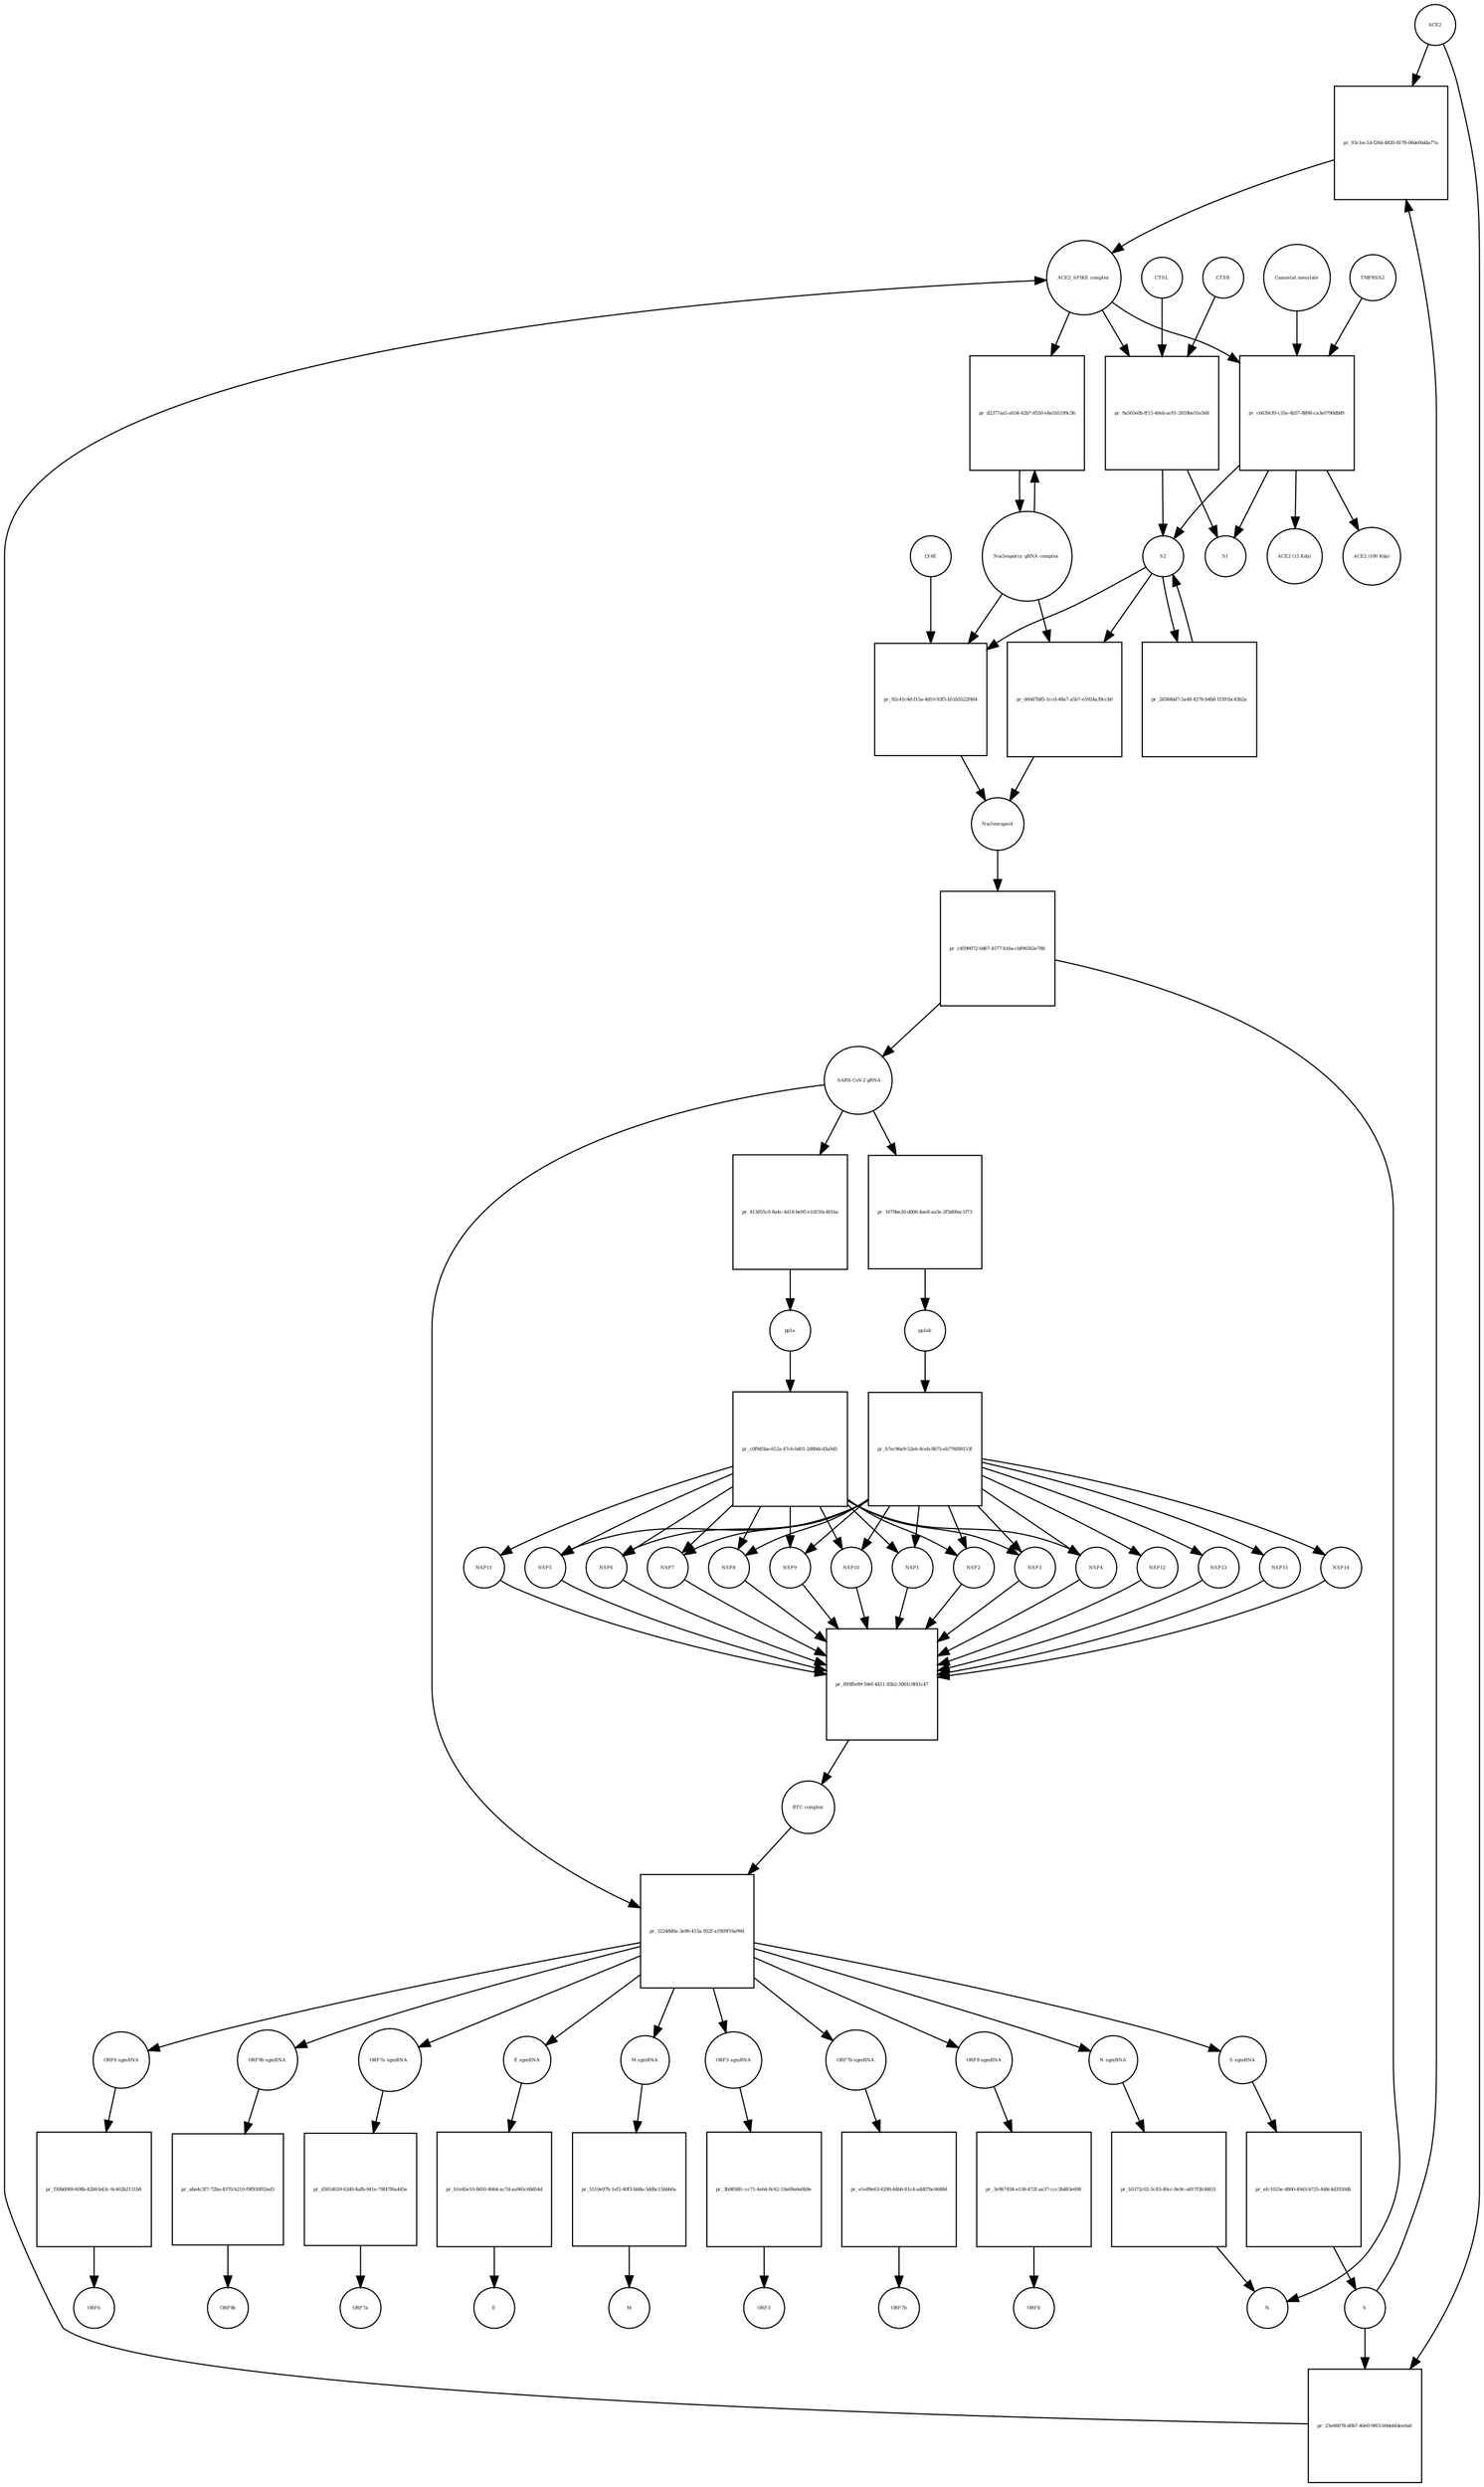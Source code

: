 strict digraph  {
ACE2 [annotation="", bipartite=0, cls=macromolecule, fontsize=4, label=ACE2, shape=circle];
"pr_93c1ec1d-f26d-4820-8178-06def6dda77a" [annotation="", bipartite=1, cls=process, fontsize=4, label="pr_93c1ec1d-f26d-4820-8178-06def6dda77a", shape=square];
"ACE2_SPIKE complex" [annotation="", bipartite=0, cls=complex, fontsize=4, label="ACE2_SPIKE complex", shape=circle];
S [annotation="", bipartite=0, cls=macromolecule, fontsize=4, label=S, shape=circle];
"Nucleoporin_gRNA complex " [annotation="", bipartite=0, cls=complex, fontsize=4, label="Nucleoporin_gRNA complex ", shape=circle];
"pr_d2377aa5-a034-42b7-8550-e8a1b5199c5b" [annotation="", bipartite=1, cls=process, fontsize=4, label="pr_d2377aa5-a034-42b7-8550-e8a1b5199c5b", shape=square];
"pr_9a565e0b-ff15-40eb-ac01-2659be51e568" [annotation="", bipartite=1, cls=process, fontsize=4, label="pr_9a565e0b-ff15-40eb-ac01-2659be51e568", shape=square];
S2 [annotation="", bipartite=0, cls=macromolecule, fontsize=4, label=S2, shape=circle];
CTSB [annotation="", bipartite=0, cls=macromolecule, fontsize=4, label=CTSB, shape=circle];
CTSL [annotation="", bipartite=0, cls=macromolecule, fontsize=4, label=CTSL, shape=circle];
S1 [annotation="", bipartite=0, cls=macromolecule, fontsize=4, label=S1, shape=circle];
"pr_c6639cf0-c35e-4b57-8898-ca3e0790db89" [annotation="", bipartite=1, cls=process, fontsize=4, label="pr_c6639cf0-c35e-4b57-8898-ca3e0790db89", shape=square];
TMPRSS2 [annotation="", bipartite=0, cls=macromolecule, fontsize=4, label=TMPRSS2, shape=circle];
"Camostat mesylate" [annotation="urn_miriam_pubchem.compound_2536", bipartite=0, cls="simple chemical", fontsize=4, label="Camostat mesylate", shape=circle];
"ACE2 (15 Kda)" [annotation="", bipartite=0, cls=macromolecule, fontsize=4, label="ACE2 (15 Kda)", shape=circle];
"ACE2 (100 Kda)" [annotation="", bipartite=0, cls=macromolecule, fontsize=4, label="ACE2 (100 Kda)", shape=circle];
"pr_23e66076-d0b7-40e0-9f63-b9debfdee0a6" [annotation="", bipartite=1, cls=process, fontsize=4, label="pr_23e66076-d0b7-40e0-9f63-b9debfdee0a6", shape=square];
"pr_92c41c4d-f15a-4d10-93f5-b51b5522f464" [annotation="", bipartite=1, cls=process, fontsize=4, label="pr_92c41c4d-f15a-4d10-93f5-b51b5522f464", shape=square];
Nucleocapsid [annotation="", bipartite=0, cls=complex, fontsize=4, label=Nucleocapsid, shape=circle];
LY6E [annotation="", bipartite=0, cls=macromolecule, fontsize=4, label=LY6E, shape=circle];
"pr_28384bd7-5a48-4278-b4b8-1f391bc43b2a" [annotation="", bipartite=1, cls=process, fontsize=4, label="pr_28384bd7-5a48-4278-b4b8-1f391bc43b2a", shape=square];
"pr_d60d7b85-1ccd-48a7-a5b7-e5924a39ccb0" [annotation="", bipartite=1, cls=process, fontsize=4, label="pr_d60d7b85-1ccd-48a7-a5b7-e5924a39ccb0", shape=square];
" SARS-CoV-2 gRNA" [annotation="", bipartite=0, cls="nucleic acid feature", fontsize=4, label=" SARS-CoV-2 gRNA", shape=circle];
"pr_1679be20-d006-4ae8-aa3e-2f5d00ac1f73" [annotation="", bipartite=1, cls=process, fontsize=4, label="pr_1679be20-d006-4ae8-aa3e-2f5d00ac1f73", shape=square];
pp1ab [annotation="", bipartite=0, cls=macromolecule, fontsize=4, label=pp1ab, shape=circle];
"pr_c8599072-0d67-4577-b16a-cbf06562e788" [annotation="", bipartite=1, cls=process, fontsize=4, label="pr_c8599072-0d67-4577-b16a-cbf06562e788", shape=square];
N [annotation="", bipartite=0, cls=macromolecule, fontsize=4, label=N, shape=circle];
"pr_32248d0a-3e96-415a-932f-a1909f16e99d" [annotation="", bipartite=1, cls=process, fontsize=4, label="pr_32248d0a-3e96-415a-932f-a1909f16e99d", shape=square];
"ORF7a sgmRNA_" [annotation="", bipartite=0, cls="nucleic acid feature", fontsize=4, label="ORF7a sgmRNA_", shape=circle];
"RTC complex" [annotation="", bipartite=0, cls=complex, fontsize=4, label="RTC complex", shape=circle];
"S sgmRNA" [annotation="", bipartite=0, cls="nucleic acid feature", fontsize=4, label="S sgmRNA", shape=circle];
"E sgmRNA" [annotation="", bipartite=0, cls="nucleic acid feature", fontsize=4, label="E sgmRNA", shape=circle];
"M sgmRNA" [annotation="", bipartite=0, cls="nucleic acid feature", fontsize=4, label="M sgmRNA", shape=circle];
"ORF3 sgmRNA" [annotation="", bipartite=0, cls="nucleic acid feature", fontsize=4, label="ORF3 sgmRNA", shape=circle];
"ORF7b sgmRNA" [annotation="", bipartite=0, cls="nucleic acid feature", fontsize=4, label="ORF7b sgmRNA", shape=circle];
"ORF8 sgmRNA" [annotation="", bipartite=0, cls="nucleic acid feature", fontsize=4, label="ORF8 sgmRNA", shape=circle];
"ORF6 sgmRNA" [annotation="", bipartite=0, cls="nucleic acid feature", fontsize=4, label="ORF6 sgmRNA", shape=circle];
"ORF9b sgmRNA" [annotation="", bipartite=0, cls="nucleic acid feature", fontsize=4, label="ORF9b sgmRNA", shape=circle];
"N sgmRNA" [annotation="", bipartite=0, cls="nucleic acid feature", fontsize=4, label="N sgmRNA", shape=circle];
"pr_efc1025e-4800-4943-b725-448c4d3550db" [annotation="", bipartite=1, cls=process, fontsize=4, label="pr_efc1025e-4800-4943-b725-448c4d3550db", shape=square];
"pr_b1e45e10-8650-4664-ac7d-aa965c68d54d" [annotation="", bipartite=1, cls=process, fontsize=4, label="pr_b1e45e10-8650-4664-ac7d-aa965c68d54d", shape=square];
E [annotation="", bipartite=0, cls=macromolecule, fontsize=4, label=E, shape=circle];
"pr_5510e97b-1ef2-40f3-bb8a-5ddbc15bbb0a" [annotation="", bipartite=1, cls=process, fontsize=4, label="pr_5510e97b-1ef2-40f3-bb8a-5ddbc15bbb0a", shape=square];
M [annotation="", bipartite=0, cls=macromolecule, fontsize=4, label=M, shape=circle];
"pr_b5372c02-5c83-40cc-8e9c-a817f3b36831" [annotation="", bipartite=1, cls=process, fontsize=4, label="pr_b5372c02-5c83-40cc-8e9c-a817f3b36831", shape=square];
"pr_3b9858fc-cc71-4e6d-8c62-19a09a6e0b9e" [annotation="", bipartite=1, cls=process, fontsize=4, label="pr_3b9858fc-cc71-4e6d-8c62-19a09a6e0b9e", shape=square];
ORF3 [annotation="", bipartite=0, cls=macromolecule, fontsize=4, label=ORF3, shape=circle];
"pr_d381d020-62d0-4afb-941e-79f47f6a445e" [annotation="", bipartite=1, cls=process, fontsize=4, label="pr_d381d020-62d0-4afb-941e-79f47f6a445e", shape=square];
ORF7a [annotation="", bipartite=0, cls=macromolecule, fontsize=4, label=ORF7a, shape=circle];
"pr_e1e89e63-6290-44b6-81c4-add07bc6688d" [annotation="", bipartite=1, cls=process, fontsize=4, label="pr_e1e89e63-6290-44b6-81c4-add07bc6688d", shape=square];
ORF7b [annotation="", bipartite=0, cls=macromolecule, fontsize=4, label=ORF7b, shape=circle];
"pr_3e967458-e138-472f-ae37-ccc3b483e698" [annotation="", bipartite=1, cls=process, fontsize=4, label="pr_3e967458-e138-472f-ae37-ccc3b483e698", shape=square];
ORF8 [annotation="", bipartite=0, cls=macromolecule, fontsize=4, label=ORF8, shape=circle];
"pr_f30b0089-608b-42b0-b43c-0c402b2151b8" [annotation="", bipartite=1, cls=process, fontsize=4, label="pr_f30b0089-608b-42b0-b43c-0c402b2151b8", shape=square];
ORF6 [annotation="", bipartite=0, cls=macromolecule, fontsize=4, label=ORF6, shape=circle];
"pr_aba4c3f7-72ba-4370-b210-f9f930f02ed3" [annotation="", bipartite=1, cls=process, fontsize=4, label="pr_aba4c3f7-72ba-4370-b210-f9f930f02ed3", shape=square];
ORF9b [annotation="", bipartite=0, cls=macromolecule, fontsize=4, label=ORF9b, shape=circle];
"pr_b7ec96e9-52e6-4ceb-9b75-eb776f89153f" [annotation="", bipartite=1, cls=process, fontsize=4, label="pr_b7ec96e9-52e6-4ceb-9b75-eb776f89153f", shape=square];
NSP14 [annotation="", bipartite=0, cls=macromolecule, fontsize=4, label=NSP14, shape=circle];
NSP12 [annotation="", bipartite=0, cls=macromolecule, fontsize=4, label=NSP12, shape=circle];
NSP13 [annotation="", bipartite=0, cls=macromolecule, fontsize=4, label=NSP13, shape=circle];
NSP15 [annotation="", bipartite=0, cls=macromolecule, fontsize=4, label=NSP15, shape=circle];
NSP1 [annotation="", bipartite=0, cls=macromolecule, fontsize=4, label=NSP1, shape=circle];
NSP2 [annotation="", bipartite=0, cls=macromolecule, fontsize=4, label=NSP2, shape=circle];
NSP3 [annotation="", bipartite=0, cls=macromolecule, fontsize=4, label=NSP3, shape=circle];
NSP4 [annotation="", bipartite=0, cls=macromolecule, fontsize=4, label=NSP4, shape=circle];
NSP5 [annotation="", bipartite=0, cls=macromolecule, fontsize=4, label=NSP5, shape=circle];
NSP6 [annotation="", bipartite=0, cls=macromolecule, fontsize=4, label=NSP6, shape=circle];
NSP7 [annotation="", bipartite=0, cls=macromolecule, fontsize=4, label=NSP7, shape=circle];
NSP8 [annotation="", bipartite=0, cls=macromolecule, fontsize=4, label=NSP8, shape=circle];
NSP9 [annotation="", bipartite=0, cls=macromolecule, fontsize=4, label=NSP9, shape=circle];
NSP10 [annotation="", bipartite=0, cls=macromolecule, fontsize=4, label=NSP10, shape=circle];
"pr_893ffe99-59ef-4411-83b2-5061c9f41c47" [annotation="", bipartite=1, cls=process, fontsize=4, label="pr_893ffe99-59ef-4411-83b2-5061c9f41c47", shape=square];
NSP11 [annotation="", bipartite=0, cls=macromolecule, fontsize=4, label=NSP11, shape=circle];
pp1a [annotation="", bipartite=0, cls=macromolecule, fontsize=4, label=pp1a, shape=circle];
"pr_c0f945ba-612a-47c6-b401-2d89dcd3a945" [annotation="", bipartite=1, cls=process, fontsize=4, label="pr_c0f945ba-612a-47c6-b401-2d89dcd3a945", shape=square];
"pr_413055c0-8a4c-4d18-be95-e1d150c401ba" [annotation="", bipartite=1, cls=process, fontsize=4, label="pr_413055c0-8a4c-4d18-be95-e1d150c401ba", shape=square];
ACE2 -> "pr_93c1ec1d-f26d-4820-8178-06def6dda77a"  [annotation="", interaction_type=consumption];
ACE2 -> "pr_23e66076-d0b7-40e0-9f63-b9debfdee0a6"  [annotation="", interaction_type=consumption];
"pr_93c1ec1d-f26d-4820-8178-06def6dda77a" -> "ACE2_SPIKE complex"  [annotation="", interaction_type=production];
"ACE2_SPIKE complex" -> "pr_d2377aa5-a034-42b7-8550-e8a1b5199c5b"  [annotation="urn_miriam_pubmed_32142651|urn_miriam_pubmed_32094589", interaction_type=stimulation];
"ACE2_SPIKE complex" -> "pr_9a565e0b-ff15-40eb-ac01-2659be51e568"  [annotation="", interaction_type=consumption];
"ACE2_SPIKE complex" -> "pr_c6639cf0-c35e-4b57-8898-ca3e0790db89"  [annotation="", interaction_type=consumption];
S -> "pr_93c1ec1d-f26d-4820-8178-06def6dda77a"  [annotation="", interaction_type=consumption];
S -> "pr_23e66076-d0b7-40e0-9f63-b9debfdee0a6"  [annotation="", interaction_type=consumption];
"Nucleoporin_gRNA complex " -> "pr_d2377aa5-a034-42b7-8550-e8a1b5199c5b"  [annotation="", interaction_type=consumption];
"Nucleoporin_gRNA complex " -> "pr_92c41c4d-f15a-4d10-93f5-b51b5522f464"  [annotation="", interaction_type=consumption];
"Nucleoporin_gRNA complex " -> "pr_d60d7b85-1ccd-48a7-a5b7-e5924a39ccb0"  [annotation="", interaction_type=consumption];
"pr_d2377aa5-a034-42b7-8550-e8a1b5199c5b" -> "Nucleoporin_gRNA complex "  [annotation="", interaction_type=production];
"pr_9a565e0b-ff15-40eb-ac01-2659be51e568" -> S2  [annotation="", interaction_type=production];
"pr_9a565e0b-ff15-40eb-ac01-2659be51e568" -> S1  [annotation="", interaction_type=production];
S2 -> "pr_92c41c4d-f15a-4d10-93f5-b51b5522f464"  [annotation="urn_miriam_doi_10.1101%2F2020.03.05.979260|urn_miriam_doi_10.1101%2F2020.04.02.021469", interaction_type=stimulation];
S2 -> "pr_28384bd7-5a48-4278-b4b8-1f391bc43b2a"  [annotation="", interaction_type=consumption];
S2 -> "pr_d60d7b85-1ccd-48a7-a5b7-e5924a39ccb0"  [annotation="", interaction_type=stimulation];
CTSB -> "pr_9a565e0b-ff15-40eb-ac01-2659be51e568"  [annotation=urn_miriam_pubmed_32142651, interaction_type=catalysis];
CTSL -> "pr_9a565e0b-ff15-40eb-ac01-2659be51e568"  [annotation=urn_miriam_pubmed_32142651, interaction_type=catalysis];
"pr_c6639cf0-c35e-4b57-8898-ca3e0790db89" -> S2  [annotation="", interaction_type=production];
"pr_c6639cf0-c35e-4b57-8898-ca3e0790db89" -> S1  [annotation="", interaction_type=production];
"pr_c6639cf0-c35e-4b57-8898-ca3e0790db89" -> "ACE2 (15 Kda)"  [annotation="", interaction_type=production];
"pr_c6639cf0-c35e-4b57-8898-ca3e0790db89" -> "ACE2 (100 Kda)"  [annotation="", interaction_type=production];
TMPRSS2 -> "pr_c6639cf0-c35e-4b57-8898-ca3e0790db89"  [annotation="urn_miriam_pubmed_32142651|urn_miriam_pubmed_32094589|urn_miriam_pubmed_24227843", interaction_type=catalysis];
"Camostat mesylate" -> "pr_c6639cf0-c35e-4b57-8898-ca3e0790db89"  [annotation="urn_miriam_pubmed_32142651|urn_miriam_pubmed_32094589|urn_miriam_pubmed_24227843", interaction_type=inhibition];
"pr_23e66076-d0b7-40e0-9f63-b9debfdee0a6" -> "ACE2_SPIKE complex"  [annotation="", interaction_type=production];
"pr_92c41c4d-f15a-4d10-93f5-b51b5522f464" -> Nucleocapsid  [annotation="", interaction_type=production];
Nucleocapsid -> "pr_c8599072-0d67-4577-b16a-cbf06562e788"  [annotation="", interaction_type=consumption];
LY6E -> "pr_92c41c4d-f15a-4d10-93f5-b51b5522f464"  [annotation="urn_miriam_doi_10.1101%2F2020.03.05.979260|urn_miriam_doi_10.1101%2F2020.04.02.021469", interaction_type=inhibition];
"pr_28384bd7-5a48-4278-b4b8-1f391bc43b2a" -> S2  [annotation="", interaction_type=production];
"pr_d60d7b85-1ccd-48a7-a5b7-e5924a39ccb0" -> Nucleocapsid  [annotation="", interaction_type=production];
" SARS-CoV-2 gRNA" -> "pr_1679be20-d006-4ae8-aa3e-2f5d00ac1f73"  [annotation="", interaction_type=consumption];
" SARS-CoV-2 gRNA" -> "pr_32248d0a-3e96-415a-932f-a1909f16e99d"  [annotation="", interaction_type=consumption];
" SARS-CoV-2 gRNA" -> "pr_413055c0-8a4c-4d18-be95-e1d150c401ba"  [annotation="", interaction_type=consumption];
"pr_1679be20-d006-4ae8-aa3e-2f5d00ac1f73" -> pp1ab  [annotation="", interaction_type=production];
pp1ab -> "pr_b7ec96e9-52e6-4ceb-9b75-eb776f89153f"  [annotation=urn_miriam_pubmed_31226023, interaction_type=catalysis];
"pr_c8599072-0d67-4577-b16a-cbf06562e788" -> " SARS-CoV-2 gRNA"  [annotation="", interaction_type=production];
"pr_c8599072-0d67-4577-b16a-cbf06562e788" -> N  [annotation="", interaction_type=production];
"pr_32248d0a-3e96-415a-932f-a1909f16e99d" -> "ORF7a sgmRNA_"  [annotation="", interaction_type=production];
"pr_32248d0a-3e96-415a-932f-a1909f16e99d" -> "S sgmRNA"  [annotation="", interaction_type=production];
"pr_32248d0a-3e96-415a-932f-a1909f16e99d" -> "E sgmRNA"  [annotation="", interaction_type=production];
"pr_32248d0a-3e96-415a-932f-a1909f16e99d" -> "M sgmRNA"  [annotation="", interaction_type=production];
"pr_32248d0a-3e96-415a-932f-a1909f16e99d" -> "ORF3 sgmRNA"  [annotation="", interaction_type=production];
"pr_32248d0a-3e96-415a-932f-a1909f16e99d" -> "ORF7b sgmRNA"  [annotation="", interaction_type=production];
"pr_32248d0a-3e96-415a-932f-a1909f16e99d" -> "ORF8 sgmRNA"  [annotation="", interaction_type=production];
"pr_32248d0a-3e96-415a-932f-a1909f16e99d" -> "ORF6 sgmRNA"  [annotation="", interaction_type=production];
"pr_32248d0a-3e96-415a-932f-a1909f16e99d" -> "ORF9b sgmRNA"  [annotation="", interaction_type=production];
"pr_32248d0a-3e96-415a-932f-a1909f16e99d" -> "N sgmRNA"  [annotation="", interaction_type=production];
"ORF7a sgmRNA_" -> "pr_d381d020-62d0-4afb-941e-79f47f6a445e"  [annotation="", interaction_type=consumption];
"RTC complex" -> "pr_32248d0a-3e96-415a-932f-a1909f16e99d"  [annotation=urn_miriam_pubmed_31226023, interaction_type="necessary stimulation"];
"S sgmRNA" -> "pr_efc1025e-4800-4943-b725-448c4d3550db"  [annotation="", interaction_type=consumption];
"E sgmRNA" -> "pr_b1e45e10-8650-4664-ac7d-aa965c68d54d"  [annotation="", interaction_type=consumption];
"M sgmRNA" -> "pr_5510e97b-1ef2-40f3-bb8a-5ddbc15bbb0a"  [annotation="", interaction_type=consumption];
"ORF3 sgmRNA" -> "pr_3b9858fc-cc71-4e6d-8c62-19a09a6e0b9e"  [annotation="", interaction_type=consumption];
"ORF7b sgmRNA" -> "pr_e1e89e63-6290-44b6-81c4-add07bc6688d"  [annotation="", interaction_type=consumption];
"ORF8 sgmRNA" -> "pr_3e967458-e138-472f-ae37-ccc3b483e698"  [annotation="", interaction_type=consumption];
"ORF6 sgmRNA" -> "pr_f30b0089-608b-42b0-b43c-0c402b2151b8"  [annotation="", interaction_type=consumption];
"ORF9b sgmRNA" -> "pr_aba4c3f7-72ba-4370-b210-f9f930f02ed3"  [annotation="", interaction_type=consumption];
"N sgmRNA" -> "pr_b5372c02-5c83-40cc-8e9c-a817f3b36831"  [annotation="", interaction_type=consumption];
"pr_efc1025e-4800-4943-b725-448c4d3550db" -> S  [annotation="", interaction_type=production];
"pr_b1e45e10-8650-4664-ac7d-aa965c68d54d" -> E  [annotation="", interaction_type=production];
"pr_5510e97b-1ef2-40f3-bb8a-5ddbc15bbb0a" -> M  [annotation="", interaction_type=production];
"pr_b5372c02-5c83-40cc-8e9c-a817f3b36831" -> N  [annotation="", interaction_type=production];
"pr_3b9858fc-cc71-4e6d-8c62-19a09a6e0b9e" -> ORF3  [annotation="", interaction_type=production];
"pr_d381d020-62d0-4afb-941e-79f47f6a445e" -> ORF7a  [annotation="", interaction_type=production];
"pr_e1e89e63-6290-44b6-81c4-add07bc6688d" -> ORF7b  [annotation="", interaction_type=production];
"pr_3e967458-e138-472f-ae37-ccc3b483e698" -> ORF8  [annotation="", interaction_type=production];
"pr_f30b0089-608b-42b0-b43c-0c402b2151b8" -> ORF6  [annotation="", interaction_type=production];
"pr_aba4c3f7-72ba-4370-b210-f9f930f02ed3" -> ORF9b  [annotation="", interaction_type=production];
"pr_b7ec96e9-52e6-4ceb-9b75-eb776f89153f" -> NSP14  [annotation="", interaction_type=production];
"pr_b7ec96e9-52e6-4ceb-9b75-eb776f89153f" -> NSP12  [annotation="", interaction_type=production];
"pr_b7ec96e9-52e6-4ceb-9b75-eb776f89153f" -> NSP13  [annotation="", interaction_type=production];
"pr_b7ec96e9-52e6-4ceb-9b75-eb776f89153f" -> NSP15  [annotation="", interaction_type=production];
"pr_b7ec96e9-52e6-4ceb-9b75-eb776f89153f" -> NSP1  [annotation="", interaction_type=production];
"pr_b7ec96e9-52e6-4ceb-9b75-eb776f89153f" -> NSP2  [annotation="", interaction_type=production];
"pr_b7ec96e9-52e6-4ceb-9b75-eb776f89153f" -> NSP3  [annotation="", interaction_type=production];
"pr_b7ec96e9-52e6-4ceb-9b75-eb776f89153f" -> NSP4  [annotation="", interaction_type=production];
"pr_b7ec96e9-52e6-4ceb-9b75-eb776f89153f" -> NSP5  [annotation="", interaction_type=production];
"pr_b7ec96e9-52e6-4ceb-9b75-eb776f89153f" -> NSP6  [annotation="", interaction_type=production];
"pr_b7ec96e9-52e6-4ceb-9b75-eb776f89153f" -> NSP7  [annotation="", interaction_type=production];
"pr_b7ec96e9-52e6-4ceb-9b75-eb776f89153f" -> NSP8  [annotation="", interaction_type=production];
"pr_b7ec96e9-52e6-4ceb-9b75-eb776f89153f" -> NSP9  [annotation="", interaction_type=production];
"pr_b7ec96e9-52e6-4ceb-9b75-eb776f89153f" -> NSP10  [annotation="", interaction_type=production];
NSP14 -> "pr_893ffe99-59ef-4411-83b2-5061c9f41c47"  [annotation="", interaction_type=consumption];
NSP12 -> "pr_893ffe99-59ef-4411-83b2-5061c9f41c47"  [annotation="", interaction_type=consumption];
NSP13 -> "pr_893ffe99-59ef-4411-83b2-5061c9f41c47"  [annotation="", interaction_type=consumption];
NSP15 -> "pr_893ffe99-59ef-4411-83b2-5061c9f41c47"  [annotation="", interaction_type=consumption];
NSP1 -> "pr_893ffe99-59ef-4411-83b2-5061c9f41c47"  [annotation="", interaction_type=consumption];
NSP2 -> "pr_893ffe99-59ef-4411-83b2-5061c9f41c47"  [annotation="", interaction_type=consumption];
NSP3 -> "pr_893ffe99-59ef-4411-83b2-5061c9f41c47"  [annotation="", interaction_type=consumption];
NSP4 -> "pr_893ffe99-59ef-4411-83b2-5061c9f41c47"  [annotation="", interaction_type=consumption];
NSP5 -> "pr_893ffe99-59ef-4411-83b2-5061c9f41c47"  [annotation="", interaction_type=consumption];
NSP6 -> "pr_893ffe99-59ef-4411-83b2-5061c9f41c47"  [annotation="", interaction_type=consumption];
NSP7 -> "pr_893ffe99-59ef-4411-83b2-5061c9f41c47"  [annotation="", interaction_type=consumption];
NSP8 -> "pr_893ffe99-59ef-4411-83b2-5061c9f41c47"  [annotation="", interaction_type=consumption];
NSP9 -> "pr_893ffe99-59ef-4411-83b2-5061c9f41c47"  [annotation="", interaction_type=consumption];
NSP10 -> "pr_893ffe99-59ef-4411-83b2-5061c9f41c47"  [annotation="", interaction_type=consumption];
"pr_893ffe99-59ef-4411-83b2-5061c9f41c47" -> "RTC complex"  [annotation="", interaction_type=production];
NSP11 -> "pr_893ffe99-59ef-4411-83b2-5061c9f41c47"  [annotation="", interaction_type=consumption];
pp1a -> "pr_c0f945ba-612a-47c6-b401-2d89dcd3a945"  [annotation=urn_miriam_pubmed_31226023, interaction_type=catalysis];
"pr_c0f945ba-612a-47c6-b401-2d89dcd3a945" -> NSP6  [annotation="", interaction_type=production];
"pr_c0f945ba-612a-47c6-b401-2d89dcd3a945" -> NSP1  [annotation="", interaction_type=production];
"pr_c0f945ba-612a-47c6-b401-2d89dcd3a945" -> NSP2  [annotation="", interaction_type=production];
"pr_c0f945ba-612a-47c6-b401-2d89dcd3a945" -> NSP3  [annotation="", interaction_type=production];
"pr_c0f945ba-612a-47c6-b401-2d89dcd3a945" -> NSP4  [annotation="", interaction_type=production];
"pr_c0f945ba-612a-47c6-b401-2d89dcd3a945" -> NSP5  [annotation="", interaction_type=production];
"pr_c0f945ba-612a-47c6-b401-2d89dcd3a945" -> NSP7  [annotation="", interaction_type=production];
"pr_c0f945ba-612a-47c6-b401-2d89dcd3a945" -> NSP8  [annotation="", interaction_type=production];
"pr_c0f945ba-612a-47c6-b401-2d89dcd3a945" -> NSP9  [annotation="", interaction_type=production];
"pr_c0f945ba-612a-47c6-b401-2d89dcd3a945" -> NSP10  [annotation="", interaction_type=production];
"pr_c0f945ba-612a-47c6-b401-2d89dcd3a945" -> NSP11  [annotation="", interaction_type=production];
"pr_413055c0-8a4c-4d18-be95-e1d150c401ba" -> pp1a  [annotation="", interaction_type=production];
}
